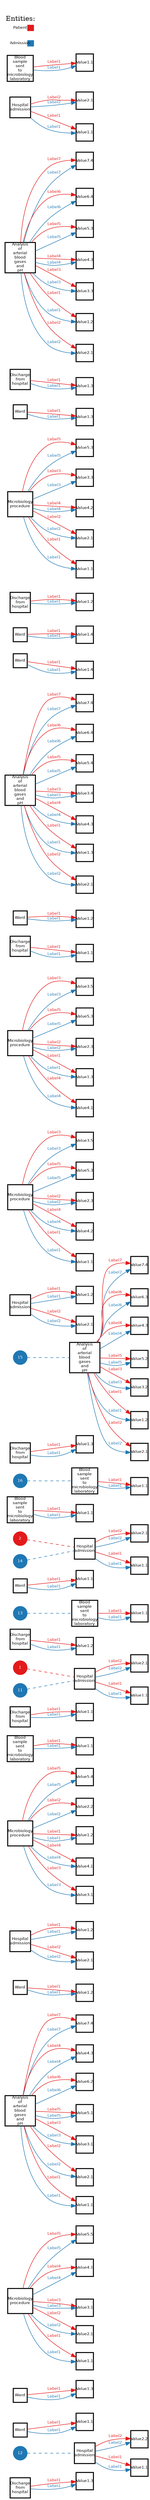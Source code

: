 // Query Result
digraph {
	graph [margin=0 rankdir=LR]
	node [fixedsize=false fontname=Helvetica fontsize=8 height=0.4 margin=0 shape=square width=0.4]
	"Value1.3=Label1_13_e14" [label="Value1.3" color="#000000" fillcolor="#ffffff" penwidth=2 style=filled]
	13 [label="Discharge
from
hospital" color="#000000" fillcolor="#ffffff" penwidth=2 style=filled]
	13 -> "Value1.3=Label1_13_e14" [label=Label1 color="#e31a1c" fontcolor="#e31a1c" fontname=Helvetica fontsize=8 penwidth=1]
	"Value2.2=Label2_5_e5" [label="Value2.2" color="#000000" fillcolor="#ffffff" penwidth=2 style=filled]
	5 [label="Hospital
admission" color="#000000" fillcolor="#ffffff" penwidth=2 style=filled]
	5 -> "Value2.2=Label2_5_e5" [label=Label2 color="#e31a1c" fontcolor="#e31a1c" fontname=Helvetica fontsize=8 penwidth=1]
	"Value1.1=Label1_5_e5" [label="Value1.1" color="#000000" fillcolor="#ffffff" penwidth=2 style=filled]
	5 [label="Hospital
admission" color="#000000" fillcolor="#ffffff" penwidth=2 style=filled]
	5 -> "Value1.1=Label1_5_e5" [label=Label1 color="#e31a1c" fontcolor="#e31a1c" fontname=Helvetica fontsize=8 penwidth=1]
	"Value1.1=Label1_2_e2" [label="Value1.1" color="#000000" fillcolor="#ffffff" penwidth=2 style=filled]
	2 [label=Ward color="#000000" fillcolor="#ffffff" penwidth=2 style=filled]
	2 -> "Value1.1=Label1_2_e2" [label=Label1 color="#e31a1c" fontcolor="#e31a1c" fontname=Helvetica fontsize=8 penwidth=1]
	"Value1.3=Label1_8_e11" [label="Value1.3" color="#000000" fillcolor="#ffffff" penwidth=2 style=filled]
	8 [label=Ward color="#000000" fillcolor="#ffffff" penwidth=2 style=filled]
	8 -> "Value1.3=Label1_8_e11" [label=Label1 color="#e31a1c" fontcolor="#e31a1c" fontname=Helvetica fontsize=8 penwidth=1]
	"Value5.5=Label5_12_e8" [label="Value5.5" color="#000000" fillcolor="#ffffff" penwidth=2 style=filled]
	12 [label="Microbiology
procedure" color="#000000" fillcolor="#ffffff" penwidth=2 style=filled]
	12 -> "Value5.5=Label5_12_e8" [label=Label5 color="#e31a1c" fontcolor="#e31a1c" fontname=Helvetica fontsize=8 penwidth=1]
	"Value4.1=Label4_12_e8" [label="Value4.1" color="#000000" fillcolor="#ffffff" penwidth=2 style=filled]
	12 [label="Microbiology
procedure" color="#000000" fillcolor="#ffffff" penwidth=2 style=filled]
	12 -> "Value4.1=Label4_12_e8" [label=Label4 color="#e31a1c" fontcolor="#e31a1c" fontname=Helvetica fontsize=8 penwidth=1]
	"Value3.1=Label3_12_e8" [label="Value3.1" color="#000000" fillcolor="#ffffff" penwidth=2 style=filled]
	12 [label="Microbiology
procedure" color="#000000" fillcolor="#ffffff" penwidth=2 style=filled]
	12 -> "Value3.1=Label3_12_e8" [label=Label3 color="#e31a1c" fontcolor="#e31a1c" fontname=Helvetica fontsize=8 penwidth=1]
	"Value2.1=Label2_12_e8" [label="Value2.1" color="#000000" fillcolor="#ffffff" penwidth=2 style=filled]
	12 [label="Microbiology
procedure" color="#000000" fillcolor="#ffffff" penwidth=2 style=filled]
	12 -> "Value2.1=Label2_12_e8" [label=Label2 color="#e31a1c" fontcolor="#e31a1c" fontname=Helvetica fontsize=8 penwidth=1]
	"Value1.1=Label1_12_e8" [label="Value1.1" color="#000000" fillcolor="#ffffff" penwidth=2 style=filled]
	12 [label="Microbiology
procedure" color="#000000" fillcolor="#ffffff" penwidth=2 style=filled]
	12 -> "Value1.1=Label1_12_e8" [label=Label1 color="#e31a1c" fontcolor="#e31a1c" fontname=Helvetica fontsize=8 penwidth=1]
	"Value7.4=Label7_4_e3" [label="Value7.4" color="#000000" fillcolor="#ffffff" penwidth=2 style=filled]
	4 [label="Analysis
of
arterial
blood
gases
and
pH" color="#000000" fillcolor="#ffffff" penwidth=2 style=filled]
	4 -> "Value7.4=Label7_4_e3" [label=Label7 color="#e31a1c" fontcolor="#e31a1c" fontname=Helvetica fontsize=8 penwidth=1]
	"Value4.3=Label4_4_e3" [label="Value4.3" color="#000000" fillcolor="#ffffff" penwidth=2 style=filled]
	4 [label="Analysis
of
arterial
blood
gases
and
pH" color="#000000" fillcolor="#ffffff" penwidth=2 style=filled]
	4 -> "Value4.3=Label4_4_e3" [label=Label4 color="#e31a1c" fontcolor="#e31a1c" fontname=Helvetica fontsize=8 penwidth=1]
	"Value6.2=Label6_4_e3" [label="Value6.2" color="#000000" fillcolor="#ffffff" penwidth=2 style=filled]
	4 [label="Analysis
of
arterial
blood
gases
and
pH" color="#000000" fillcolor="#ffffff" penwidth=2 style=filled]
	4 -> "Value6.2=Label6_4_e3" [label=Label6 color="#e31a1c" fontcolor="#e31a1c" fontname=Helvetica fontsize=8 penwidth=1]
	"Value5.1=Label5_4_e3" [label="Value5.1" color="#000000" fillcolor="#ffffff" penwidth=2 style=filled]
	4 [label="Analysis
of
arterial
blood
gases
and
pH" color="#000000" fillcolor="#ffffff" penwidth=2 style=filled]
	4 -> "Value5.1=Label5_4_e3" [label=Label5 color="#e31a1c" fontcolor="#e31a1c" fontname=Helvetica fontsize=8 penwidth=1]
	"Value3.1=Label3_4_e3" [label="Value3.1" color="#000000" fillcolor="#ffffff" penwidth=2 style=filled]
	4 [label="Analysis
of
arterial
blood
gases
and
pH" color="#000000" fillcolor="#ffffff" penwidth=2 style=filled]
	4 -> "Value3.1=Label3_4_e3" [label=Label3 color="#e31a1c" fontcolor="#e31a1c" fontname=Helvetica fontsize=8 penwidth=1]
	"Value2.1=Label2_4_e3" [label="Value2.1" color="#000000" fillcolor="#ffffff" penwidth=2 style=filled]
	4 [label="Analysis
of
arterial
blood
gases
and
pH" color="#000000" fillcolor="#ffffff" penwidth=2 style=filled]
	4 -> "Value2.1=Label2_4_e3" [label=Label2 color="#e31a1c" fontcolor="#e31a1c" fontname=Helvetica fontsize=8 penwidth=1]
	"Value1.1=Label1_4_e3" [label="Value1.1" color="#000000" fillcolor="#ffffff" penwidth=2 style=filled]
	4 [label="Analysis
of
arterial
blood
gases
and
pH" color="#000000" fillcolor="#ffffff" penwidth=2 style=filled]
	4 -> "Value1.1=Label1_4_e3" [label=Label1 color="#e31a1c" fontcolor="#e31a1c" fontname=Helvetica fontsize=8 penwidth=1]
	"Value1.2=Label1_7_e6" [label="Value1.2" color="#000000" fillcolor="#ffffff" penwidth=2 style=filled]
	7 [label=Ward color="#000000" fillcolor="#ffffff" penwidth=2 style=filled]
	7 -> "Value1.2=Label1_7_e6" [label=Label1 color="#e31a1c" fontcolor="#e31a1c" fontname=Helvetica fontsize=8 penwidth=1]
	"Value1.2=Label1_6_e10" [label="Value1.2" color="#000000" fillcolor="#ffffff" penwidth=2 style=filled]
	6 [label="Hospital
admission" color="#000000" fillcolor="#ffffff" penwidth=2 style=filled]
	6 -> "Value1.2=Label1_6_e10" [label=Label1 color="#e31a1c" fontcolor="#e31a1c" fontname=Helvetica fontsize=8 penwidth=1]
	"Value2.1=Label2_6_e10" [label="Value2.1" color="#000000" fillcolor="#ffffff" penwidth=2 style=filled]
	6 [label="Hospital
admission" color="#000000" fillcolor="#ffffff" penwidth=2 style=filled]
	6 -> "Value2.1=Label2_6_e10" [label=Label2 color="#e31a1c" fontcolor="#e31a1c" fontname=Helvetica fontsize=8 penwidth=1]
	"Value5.4=Label5_14_e13" [label="Value5.4" color="#000000" fillcolor="#ffffff" penwidth=2 style=filled]
	14 [label="Microbiology
procedure" color="#000000" fillcolor="#ffffff" penwidth=2 style=filled]
	14 -> "Value5.4=Label5_14_e13" [label=Label5 color="#e31a1c" fontcolor="#e31a1c" fontname=Helvetica fontsize=8 penwidth=1]
	"Value2.2=Label2_14_e13" [label="Value2.2" color="#000000" fillcolor="#ffffff" penwidth=2 style=filled]
	14 [label="Microbiology
procedure" color="#000000" fillcolor="#ffffff" penwidth=2 style=filled]
	14 -> "Value2.2=Label2_14_e13" [label=Label2 color="#e31a1c" fontcolor="#e31a1c" fontname=Helvetica fontsize=8 penwidth=1]
	"Value1.2=Label1_14_e13" [label="Value1.2" color="#000000" fillcolor="#ffffff" penwidth=2 style=filled]
	14 [label="Microbiology
procedure" color="#000000" fillcolor="#ffffff" penwidth=2 style=filled]
	14 -> "Value1.2=Label1_14_e13" [label=Label1 color="#e31a1c" fontcolor="#e31a1c" fontname=Helvetica fontsize=8 penwidth=1]
	"Value4.1=Label4_14_e13" [label="Value4.1" color="#000000" fillcolor="#ffffff" penwidth=2 style=filled]
	14 [label="Microbiology
procedure" color="#000000" fillcolor="#ffffff" penwidth=2 style=filled]
	14 -> "Value4.1=Label4_14_e13" [label=Label4 color="#e31a1c" fontcolor="#e31a1c" fontname=Helvetica fontsize=8 penwidth=1]
	"Value3.1=Label3_14_e13" [label="Value3.1" color="#000000" fillcolor="#ffffff" penwidth=2 style=filled]
	14 [label="Microbiology
procedure" color="#000000" fillcolor="#ffffff" penwidth=2 style=filled]
	14 -> "Value3.1=Label3_14_e13" [label=Label3 color="#e31a1c" fontcolor="#e31a1c" fontname=Helvetica fontsize=8 penwidth=1]
	"Value1.1=Label1_9_e7" [label="Value1.1" color="#000000" fillcolor="#ffffff" penwidth=2 style=filled]
	9 [label="Blood
sample
sent
to
microbiology
laboratory" color="#000000" fillcolor="#ffffff" penwidth=2 style=filled]
	9 -> "Value1.1=Label1_9_e7" [label=Label1 color="#e31a1c" fontcolor="#e31a1c" fontname=Helvetica fontsize=8 penwidth=1]
	"Value1.1=Label1_3_e4" [label="Value1.1" color="#000000" fillcolor="#ffffff" penwidth=2 style=filled]
	3 [label="Discharge
from
hospital" color="#000000" fillcolor="#ffffff" penwidth=2 style=filled]
	3 -> "Value1.1=Label1_3_e4" [label=Label1 color="#e31a1c" fontcolor="#e31a1c" fontname=Helvetica fontsize=8 penwidth=1]
	"Value2.1=Label2_1_e1" [label="Value2.1" color="#000000" fillcolor="#ffffff" penwidth=2 style=filled]
	1 [label="Hospital
admission" color="#000000" fillcolor="#ffffff" penwidth=2 style=filled]
	1 -> "Value2.1=Label2_1_e1" [label=Label2 color="#e31a1c" fontcolor="#e31a1c" fontname=Helvetica fontsize=8 penwidth=1]
	"Value1.1=Label1_1_e1" [label="Value1.1" color="#000000" fillcolor="#ffffff" penwidth=2 style=filled]
	1 [label="Hospital
admission" color="#000000" fillcolor="#ffffff" penwidth=2 style=filled]
	1 -> "Value1.1=Label1_1_e1" [label=Label1 color="#e31a1c" fontcolor="#e31a1c" fontname=Helvetica fontsize=8 penwidth=1]
	"Value1.2=Label1_11_e9" [label="Value1.2" color="#000000" fillcolor="#ffffff" penwidth=2 style=filled]
	11 [label="Discharge
from
hospital" color="#000000" fillcolor="#ffffff" penwidth=2 style=filled]
	11 -> "Value1.2=Label1_11_e9" [label=Label1 color="#e31a1c" fontcolor="#e31a1c" fontname=Helvetica fontsize=8 penwidth=1]
	"Value1.1=Label1_10_e12" [label="Value1.1" color="#000000" fillcolor="#ffffff" penwidth=2 style=filled]
	10 [label="Blood
sample
sent
to
microbiology
laboratory" color="#000000" fillcolor="#ffffff" penwidth=2 style=filled]
	10 -> "Value1.1=Label1_10_e12" [label=Label1 color="#e31a1c" fontcolor="#e31a1c" fontname=Helvetica fontsize=8 penwidth=1]
	node [fixedsize=false fontname=Helvetica fontsize=8 height=0.4 margin=0 shape=square width=0.4]
	"Value1.1=Label1_25_e20" [label="Value1.1" color="#000000" fillcolor="#ffffff" penwidth=2 style=filled]
	25 [label=Ward color="#000000" fillcolor="#ffffff" penwidth=2 style=filled]
	25 -> "Value1.1=Label1_25_e20" [label=Label1 color="#e31a1c" fontcolor="#e31a1c" fontname=Helvetica fontsize=8 penwidth=1]
	"Value2.1=Label2_15_e15" [label="Value2.1" color="#000000" fillcolor="#ffffff" penwidth=2 style=filled]
	15 [label="Hospital
admission" color="#000000" fillcolor="#ffffff" penwidth=2 style=filled]
	15 -> "Value2.1=Label2_15_e15" [label=Label2 color="#e31a1c" fontcolor="#e31a1c" fontname=Helvetica fontsize=8 penwidth=1]
	"Value1.1=Label1_15_e15" [label="Value1.1" color="#000000" fillcolor="#ffffff" penwidth=2 style=filled]
	15 [label="Hospital
admission" color="#000000" fillcolor="#ffffff" penwidth=2 style=filled]
	15 -> "Value1.1=Label1_15_e15" [label=Label1 color="#e31a1c" fontcolor="#e31a1c" fontname=Helvetica fontsize=8 penwidth=1]
	"Value1.1=Label1_29_e24" [label="Value1.1" color="#000000" fillcolor="#ffffff" penwidth=2 style=filled]
	29 [label="Blood
sample
sent
to
microbiology
laboratory" color="#000000" fillcolor="#ffffff" penwidth=2 style=filled]
	29 -> "Value1.1=Label1_29_e24" [label=Label1 color="#e31a1c" fontcolor="#e31a1c" fontname=Helvetica fontsize=8 penwidth=1]
	"Value1.1=Label1_28_e21" [label="Value1.1" color="#000000" fillcolor="#ffffff" penwidth=2 style=filled]
	28 [label="Blood
sample
sent
to
microbiology
laboratory" color="#000000" fillcolor="#ffffff" penwidth=2 style=filled]
	28 -> "Value1.1=Label1_28_e21" [label=Label1 color="#e31a1c" fontcolor="#e31a1c" fontname=Helvetica fontsize=8 penwidth=1]
	"Value1.3=Label1_21_e31" [label="Value1.3" color="#000000" fillcolor="#ffffff" penwidth=2 style=filled]
	21 [label="Discharge
from
hospital" color="#000000" fillcolor="#ffffff" penwidth=2 style=filled]
	21 -> "Value1.3=Label1_21_e31" [label=Label1 color="#e31a1c" fontcolor="#e31a1c" fontname=Helvetica fontsize=8 penwidth=1]
	"Value7.4=Label7_20_e17" [label="Value7.4" color="#000000" fillcolor="#ffffff" penwidth=2 style=filled]
	20 [label="Analysis
of
arterial
blood
gases
and
pH" color="#000000" fillcolor="#ffffff" penwidth=2 style=filled]
	20 -> "Value7.4=Label7_20_e17" [label=Label7 color="#e31a1c" fontcolor="#e31a1c" fontname=Helvetica fontsize=8 penwidth=1]
	"Value6.3=Label6_20_e17" [label="Value6.3" color="#000000" fillcolor="#ffffff" penwidth=2 style=filled]
	20 [label="Analysis
of
arterial
blood
gases
and
pH" color="#000000" fillcolor="#ffffff" penwidth=2 style=filled]
	20 -> "Value6.3=Label6_20_e17" [label=Label6 color="#e31a1c" fontcolor="#e31a1c" fontname=Helvetica fontsize=8 penwidth=1]
	"Value4.3=Label4_20_e17" [label="Value4.3" color="#000000" fillcolor="#ffffff" penwidth=2 style=filled]
	20 [label="Analysis
of
arterial
blood
gases
and
pH" color="#000000" fillcolor="#ffffff" penwidth=2 style=filled]
	20 -> "Value4.3=Label4_20_e17" [label=Label4 color="#e31a1c" fontcolor="#e31a1c" fontname=Helvetica fontsize=8 penwidth=1]
	"Value5.2=Label5_20_e17" [label="Value5.2" color="#000000" fillcolor="#ffffff" penwidth=2 style=filled]
	20 [label="Analysis
of
arterial
blood
gases
and
pH" color="#000000" fillcolor="#ffffff" penwidth=2 style=filled]
	20 -> "Value5.2=Label5_20_e17" [label=Label5 color="#e31a1c" fontcolor="#e31a1c" fontname=Helvetica fontsize=8 penwidth=1]
	"Value3.2=Label3_20_e17" [label="Value3.2" color="#000000" fillcolor="#ffffff" penwidth=2 style=filled]
	20 [label="Analysis
of
arterial
blood
gases
and
pH" color="#000000" fillcolor="#ffffff" penwidth=2 style=filled]
	20 -> "Value3.2=Label3_20_e17" [label=Label3 color="#e31a1c" fontcolor="#e31a1c" fontname=Helvetica fontsize=8 penwidth=1]
	"Value1.2=Label1_20_e17" [label="Value1.2" color="#000000" fillcolor="#ffffff" penwidth=2 style=filled]
	20 [label="Analysis
of
arterial
blood
gases
and
pH" color="#000000" fillcolor="#ffffff" penwidth=2 style=filled]
	20 -> "Value1.2=Label1_20_e17" [label=Label1 color="#e31a1c" fontcolor="#e31a1c" fontname=Helvetica fontsize=8 penwidth=1]
	"Value2.1=Label2_20_e17" [label="Value2.1" color="#000000" fillcolor="#ffffff" penwidth=2 style=filled]
	20 [label="Analysis
of
arterial
blood
gases
and
pH" color="#000000" fillcolor="#ffffff" penwidth=2 style=filled]
	20 -> "Value2.1=Label2_20_e17" [label=Label2 color="#e31a1c" fontcolor="#e31a1c" fontname=Helvetica fontsize=8 penwidth=1]
	"Value1.2=Label1_16_e27" [label="Value1.2" color="#000000" fillcolor="#ffffff" penwidth=2 style=filled]
	16 [label="Hospital
admission" color="#000000" fillcolor="#ffffff" penwidth=2 style=filled]
	16 -> "Value1.2=Label1_16_e27" [label=Label1 color="#e31a1c" fontcolor="#e31a1c" fontname=Helvetica fontsize=8 penwidth=1]
	"Value2.1=Label2_16_e27" [label="Value2.1" color="#000000" fillcolor="#ffffff" penwidth=2 style=filled]
	16 [label="Hospital
admission" color="#000000" fillcolor="#ffffff" penwidth=2 style=filled]
	16 -> "Value2.1=Label2_16_e27" [label=Label2 color="#e31a1c" fontcolor="#e31a1c" fontname=Helvetica fontsize=8 penwidth=1]
	"Value3.5=Label3_35_e34" [label="Value3.5" color="#000000" fillcolor="#ffffff" penwidth=2 style=filled]
	35 [label="Microbiology
procedure" color="#000000" fillcolor="#ffffff" penwidth=2 style=filled]
	35 -> "Value3.5=Label3_35_e34" [label=Label3 color="#e31a1c" fontcolor="#e31a1c" fontname=Helvetica fontsize=8 penwidth=1]
	"Value5.3=Label5_35_e34" [label="Value5.3" color="#000000" fillcolor="#ffffff" penwidth=2 style=filled]
	35 [label="Microbiology
procedure" color="#000000" fillcolor="#ffffff" penwidth=2 style=filled]
	35 -> "Value5.3=Label5_35_e34" [label=Label5 color="#e31a1c" fontcolor="#e31a1c" fontname=Helvetica fontsize=8 penwidth=1]
	"Value2.3=Label2_35_e34" [label="Value2.3" color="#000000" fillcolor="#ffffff" penwidth=2 style=filled]
	35 [label="Microbiology
procedure" color="#000000" fillcolor="#ffffff" penwidth=2 style=filled]
	35 -> "Value2.3=Label2_35_e34" [label=Label2 color="#e31a1c" fontcolor="#e31a1c" fontname=Helvetica fontsize=8 penwidth=1]
	"Value4.2=Label4_35_e34" [label="Value4.2" color="#000000" fillcolor="#ffffff" penwidth=2 style=filled]
	35 [label="Microbiology
procedure" color="#000000" fillcolor="#ffffff" penwidth=2 style=filled]
	35 -> "Value4.2=Label4_35_e34" [label=Label4 color="#e31a1c" fontcolor="#e31a1c" fontname=Helvetica fontsize=8 penwidth=1]
	"Value1.1=Label1_35_e34" [label="Value1.1" color="#000000" fillcolor="#ffffff" penwidth=2 style=filled]
	35 [label="Microbiology
procedure" color="#000000" fillcolor="#ffffff" penwidth=2 style=filled]
	35 -> "Value1.1=Label1_35_e34" [label=Label1 color="#e31a1c" fontcolor="#e31a1c" fontname=Helvetica fontsize=8 penwidth=1]
	"Value3.5=Label3_33_e25" [label="Value3.5" color="#000000" fillcolor="#ffffff" penwidth=2 style=filled]
	33 [label="Microbiology
procedure" color="#000000" fillcolor="#ffffff" penwidth=2 style=filled]
	33 -> "Value3.5=Label3_33_e25" [label=Label3 color="#e31a1c" fontcolor="#e31a1c" fontname=Helvetica fontsize=8 penwidth=1]
	"Value5.3=Label5_33_e25" [label="Value5.3" color="#000000" fillcolor="#ffffff" penwidth=2 style=filled]
	33 [label="Microbiology
procedure" color="#000000" fillcolor="#ffffff" penwidth=2 style=filled]
	33 -> "Value5.3=Label5_33_e25" [label=Label5 color="#e31a1c" fontcolor="#e31a1c" fontname=Helvetica fontsize=8 penwidth=1]
	"Value2.3=Label2_33_e25" [label="Value2.3" color="#000000" fillcolor="#ffffff" penwidth=2 style=filled]
	33 [label="Microbiology
procedure" color="#000000" fillcolor="#ffffff" penwidth=2 style=filled]
	33 -> "Value2.3=Label2_33_e25" [label=Label2 color="#e31a1c" fontcolor="#e31a1c" fontname=Helvetica fontsize=8 penwidth=1]
	"Value1.3=Label1_33_e25" [label="Value1.3" color="#000000" fillcolor="#ffffff" penwidth=2 style=filled]
	33 [label="Microbiology
procedure" color="#000000" fillcolor="#ffffff" penwidth=2 style=filled]
	33 -> "Value1.3=Label1_33_e25" [label=Label1 color="#e31a1c" fontcolor="#e31a1c" fontname=Helvetica fontsize=8 penwidth=1]
	"Value4.1=Label4_33_e25" [label="Value4.1" color="#000000" fillcolor="#ffffff" penwidth=2 style=filled]
	33 [label="Microbiology
procedure" color="#000000" fillcolor="#ffffff" penwidth=2 style=filled]
	33 -> "Value4.1=Label4_33_e25" [label=Label4 color="#e31a1c" fontcolor="#e31a1c" fontname=Helvetica fontsize=8 penwidth=1]
	"Value1.1=Label1_19_e18" [label="Value1.1" color="#000000" fillcolor="#ffffff" penwidth=2 style=filled]
	19 [label="Discharge
from
hospital" color="#000000" fillcolor="#ffffff" penwidth=2 style=filled]
	19 -> "Value1.1=Label1_19_e18" [label=Label1 color="#e31a1c" fontcolor="#e31a1c" fontname=Helvetica fontsize=8 penwidth=1]
	"Value1.2=Label1_26_e23" [label="Value1.2" color="#000000" fillcolor="#ffffff" penwidth=2 style=filled]
	26 [label=Ward color="#000000" fillcolor="#ffffff" penwidth=2 style=filled]
	26 -> "Value1.2=Label1_26_e23" [label=Label1 color="#e31a1c" fontcolor="#e31a1c" fontname=Helvetica fontsize=8 penwidth=1]
	"Value7.4=Label7_23_e30" [label="Value7.4" color="#000000" fillcolor="#ffffff" penwidth=2 style=filled]
	23 [label="Analysis
of
arterial
blood
gases
and
pH" color="#000000" fillcolor="#ffffff" penwidth=2 style=filled]
	23 -> "Value7.4=Label7_23_e30" [label=Label7 color="#e31a1c" fontcolor="#e31a1c" fontname=Helvetica fontsize=8 penwidth=1]
	"Value6.4=Label6_23_e30" [label="Value6.4" color="#000000" fillcolor="#ffffff" penwidth=2 style=filled]
	23 [label="Analysis
of
arterial
blood
gases
and
pH" color="#000000" fillcolor="#ffffff" penwidth=2 style=filled]
	23 -> "Value6.4=Label6_23_e30" [label=Label6 color="#e31a1c" fontcolor="#e31a1c" fontname=Helvetica fontsize=8 penwidth=1]
	"Value5.4=Label5_23_e30" [label="Value5.4" color="#000000" fillcolor="#ffffff" penwidth=2 style=filled]
	23 [label="Analysis
of
arterial
blood
gases
and
pH" color="#000000" fillcolor="#ffffff" penwidth=2 style=filled]
	23 -> "Value5.4=Label5_23_e30" [label=Label5 color="#e31a1c" fontcolor="#e31a1c" fontname=Helvetica fontsize=8 penwidth=1]
	"Value3.4=Label3_23_e30" [label="Value3.4" color="#000000" fillcolor="#ffffff" penwidth=2 style=filled]
	23 [label="Analysis
of
arterial
blood
gases
and
pH" color="#000000" fillcolor="#ffffff" penwidth=2 style=filled]
	23 -> "Value3.4=Label3_23_e30" [label=Label3 color="#e31a1c" fontcolor="#e31a1c" fontname=Helvetica fontsize=8 penwidth=1]
	"Value4.3=Label4_23_e30" [label="Value4.3" color="#000000" fillcolor="#ffffff" penwidth=2 style=filled]
	23 [label="Analysis
of
arterial
blood
gases
and
pH" color="#000000" fillcolor="#ffffff" penwidth=2 style=filled]
	23 -> "Value4.3=Label4_23_e30" [label=Label4 color="#e31a1c" fontcolor="#e31a1c" fontname=Helvetica fontsize=8 penwidth=1]
	"Value1.3=Label1_23_e30" [label="Value1.3" color="#000000" fillcolor="#ffffff" penwidth=2 style=filled]
	23 [label="Analysis
of
arterial
blood
gases
and
pH" color="#000000" fillcolor="#ffffff" penwidth=2 style=filled]
	23 -> "Value1.3=Label1_23_e30" [label=Label1 color="#e31a1c" fontcolor="#e31a1c" fontname=Helvetica fontsize=8 penwidth=1]
	"Value2.1=Label2_23_e30" [label="Value2.1" color="#000000" fillcolor="#ffffff" penwidth=2 style=filled]
	23 [label="Analysis
of
arterial
blood
gases
and
pH" color="#000000" fillcolor="#ffffff" penwidth=2 style=filled]
	23 -> "Value2.1=Label2_23_e30" [label=Label2 color="#e31a1c" fontcolor="#e31a1c" fontname=Helvetica fontsize=8 penwidth=1]
	"Value1.4=Label1_17_e16" [label="Value1.4" color="#000000" fillcolor="#ffffff" penwidth=2 style=filled]
	17 [label=Ward color="#000000" fillcolor="#ffffff" penwidth=2 style=filled]
	17 -> "Value1.4=Label1_17_e16" [label=Label1 color="#e31a1c" fontcolor="#e31a1c" fontname=Helvetica fontsize=8 penwidth=1]
	"Value1.4=Label1_27_e32" [label="Value1.4" color="#000000" fillcolor="#ffffff" penwidth=2 style=filled]
	27 [label=Ward color="#000000" fillcolor="#ffffff" penwidth=2 style=filled]
	27 -> "Value1.4=Label1_27_e32" [label=Label1 color="#e31a1c" fontcolor="#e31a1c" fontname=Helvetica fontsize=8 penwidth=1]
	"Value1.2=Label1_31_e26" [label="Value1.2" color="#000000" fillcolor="#ffffff" penwidth=2 style=filled]
	31 [label="Discharge
from
hospital" color="#000000" fillcolor="#ffffff" penwidth=2 style=filled]
	31 -> "Value1.2=Label1_31_e26" [label=Label1 color="#e31a1c" fontcolor="#e31a1c" fontname=Helvetica fontsize=8 penwidth=1]
	"Value5.3=Label5_32_e22" [label="Value5.3" color="#000000" fillcolor="#ffffff" penwidth=2 style=filled]
	32 [label="Microbiology
procedure" color="#000000" fillcolor="#ffffff" penwidth=2 style=filled]
	32 -> "Value5.3=Label5_32_e22" [label=Label5 color="#e31a1c" fontcolor="#e31a1c" fontname=Helvetica fontsize=8 penwidth=1]
	"Value3.3=Label3_32_e22" [label="Value3.3" color="#000000" fillcolor="#ffffff" penwidth=2 style=filled]
	32 [label="Microbiology
procedure" color="#000000" fillcolor="#ffffff" penwidth=2 style=filled]
	32 -> "Value3.3=Label3_32_e22" [label=Label3 color="#e31a1c" fontcolor="#e31a1c" fontname=Helvetica fontsize=8 penwidth=1]
	"Value4.2=Label4_32_e22" [label="Value4.2" color="#000000" fillcolor="#ffffff" penwidth=2 style=filled]
	32 [label="Microbiology
procedure" color="#000000" fillcolor="#ffffff" penwidth=2 style=filled]
	32 -> "Value4.2=Label4_32_e22" [label=Label4 color="#e31a1c" fontcolor="#e31a1c" fontname=Helvetica fontsize=8 penwidth=1]
	"Value2.1=Label2_32_e22" [label="Value2.1" color="#000000" fillcolor="#ffffff" penwidth=2 style=filled]
	32 [label="Microbiology
procedure" color="#000000" fillcolor="#ffffff" penwidth=2 style=filled]
	32 -> "Value2.1=Label2_32_e22" [label=Label2 color="#e31a1c" fontcolor="#e31a1c" fontname=Helvetica fontsize=8 penwidth=1]
	"Value1.1=Label1_32_e22" [label="Value1.1" color="#000000" fillcolor="#ffffff" penwidth=2 style=filled]
	32 [label="Microbiology
procedure" color="#000000" fillcolor="#ffffff" penwidth=2 style=filled]
	32 -> "Value1.1=Label1_32_e22" [label=Label1 color="#e31a1c" fontcolor="#e31a1c" fontname=Helvetica fontsize=8 penwidth=1]
	"Value1.3=Label1_18_e28" [label="Value1.3" color="#000000" fillcolor="#ffffff" penwidth=2 style=filled]
	18 [label=Ward color="#000000" fillcolor="#ffffff" penwidth=2 style=filled]
	18 -> "Value1.3=Label1_18_e28" [label=Label1 color="#e31a1c" fontcolor="#e31a1c" fontname=Helvetica fontsize=8 penwidth=1]
	"Value1.3=Label1_34_e35" [label="Value1.3" color="#000000" fillcolor="#ffffff" penwidth=2 style=filled]
	34 [label="Discharge
from
hospital" color="#000000" fillcolor="#ffffff" penwidth=2 style=filled]
	34 -> "Value1.3=Label1_34_e35" [label=Label1 color="#e31a1c" fontcolor="#e31a1c" fontname=Helvetica fontsize=8 penwidth=1]
	"Value7.4=Label7_22_e29" [label="Value7.4" color="#000000" fillcolor="#ffffff" penwidth=2 style=filled]
	22 [label="Analysis
of
arterial
blood
gases
and
pH" color="#000000" fillcolor="#ffffff" penwidth=2 style=filled]
	22 -> "Value7.4=Label7_22_e29" [label=Label7 color="#e31a1c" fontcolor="#e31a1c" fontname=Helvetica fontsize=8 penwidth=1]
	"Value6.4=Label6_22_e29" [label="Value6.4" color="#000000" fillcolor="#ffffff" penwidth=2 style=filled]
	22 [label="Analysis
of
arterial
blood
gases
and
pH" color="#000000" fillcolor="#ffffff" penwidth=2 style=filled]
	22 -> "Value6.4=Label6_22_e29" [label=Label6 color="#e31a1c" fontcolor="#e31a1c" fontname=Helvetica fontsize=8 penwidth=1]
	"Value5.3=Label5_22_e29" [label="Value5.3" color="#000000" fillcolor="#ffffff" penwidth=2 style=filled]
	22 [label="Analysis
of
arterial
blood
gases
and
pH" color="#000000" fillcolor="#ffffff" penwidth=2 style=filled]
	22 -> "Value5.3=Label5_22_e29" [label=Label5 color="#e31a1c" fontcolor="#e31a1c" fontname=Helvetica fontsize=8 penwidth=1]
	"Value4.3=Label4_22_e29" [label="Value4.3" color="#000000" fillcolor="#ffffff" penwidth=2 style=filled]
	22 [label="Analysis
of
arterial
blood
gases
and
pH" color="#000000" fillcolor="#ffffff" penwidth=2 style=filled]
	22 -> "Value4.3=Label4_22_e29" [label=Label4 color="#e31a1c" fontcolor="#e31a1c" fontname=Helvetica fontsize=8 penwidth=1]
	"Value3.3=Label3_22_e29" [label="Value3.3" color="#000000" fillcolor="#ffffff" penwidth=2 style=filled]
	22 [label="Analysis
of
arterial
blood
gases
and
pH" color="#000000" fillcolor="#ffffff" penwidth=2 style=filled]
	22 -> "Value3.3=Label3_22_e29" [label=Label3 color="#e31a1c" fontcolor="#e31a1c" fontname=Helvetica fontsize=8 penwidth=1]
	"Value1.2=Label1_22_e29" [label="Value1.2" color="#000000" fillcolor="#ffffff" penwidth=2 style=filled]
	22 [label="Analysis
of
arterial
blood
gases
and
pH" color="#000000" fillcolor="#ffffff" penwidth=2 style=filled]
	22 -> "Value1.2=Label1_22_e29" [label=Label1 color="#e31a1c" fontcolor="#e31a1c" fontname=Helvetica fontsize=8 penwidth=1]
	"Value2.1=Label2_22_e29" [label="Value2.1" color="#000000" fillcolor="#ffffff" penwidth=2 style=filled]
	22 [label="Analysis
of
arterial
blood
gases
and
pH" color="#000000" fillcolor="#ffffff" penwidth=2 style=filled]
	22 -> "Value2.1=Label2_22_e29" [label=Label2 color="#e31a1c" fontcolor="#e31a1c" fontname=Helvetica fontsize=8 penwidth=1]
	"Value2.1=Label2_24_e19" [label="Value2.1" color="#000000" fillcolor="#ffffff" penwidth=2 style=filled]
	24 [label="Hospital
admission" color="#000000" fillcolor="#ffffff" penwidth=2 style=filled]
	24 -> "Value2.1=Label2_24_e19" [label=Label2 color="#e31a1c" fontcolor="#e31a1c" fontname=Helvetica fontsize=8 penwidth=1]
	"Value1.1=Label1_24_e19" [label="Value1.1" color="#000000" fillcolor="#ffffff" penwidth=2 style=filled]
	24 [label="Hospital
admission" color="#000000" fillcolor="#ffffff" penwidth=2 style=filled]
	24 -> "Value1.1=Label1_24_e19" [label=Label1 color="#e31a1c" fontcolor="#e31a1c" fontname=Helvetica fontsize=8 penwidth=1]
	"Value1.1=Label1_30_e33" [label="Value1.1" color="#000000" fillcolor="#ffffff" penwidth=2 style=filled]
	30 [label="Blood
sample
sent
to
microbiology
laboratory" color="#000000" fillcolor="#ffffff" penwidth=2 style=filled]
	30 -> "Value1.1=Label1_30_e33" [label=Label1 color="#e31a1c" fontcolor="#e31a1c" fontname=Helvetica fontsize=8 penwidth=1]
	node [fixedsize=false fontname=Helvetica fontsize=8 height=0.4 margin=0 shape=square width=0.4]
	"Value7.4=Label7_4_e3" [label="Value7.4" color="#000000" fillcolor="#ffffff" penwidth=2 style=filled]
	4 [label="Analysis
of
arterial
blood
gases
and
pH" color="#000000" fillcolor="#ffffff" penwidth=2 style=filled]
	4 -> "Value7.4=Label7_4_e3" [label=Label7 color="#1f78b4" fontcolor="#1f78b4" fontname=Helvetica fontsize=8 penwidth=1]
	"Value4.3=Label4_4_e3" [label="Value4.3" color="#000000" fillcolor="#ffffff" penwidth=2 style=filled]
	4 [label="Analysis
of
arterial
blood
gases
and
pH" color="#000000" fillcolor="#ffffff" penwidth=2 style=filled]
	4 -> "Value4.3=Label4_4_e3" [label=Label4 color="#1f78b4" fontcolor="#1f78b4" fontname=Helvetica fontsize=8 penwidth=1]
	"Value6.2=Label6_4_e3" [label="Value6.2" color="#000000" fillcolor="#ffffff" penwidth=2 style=filled]
	4 [label="Analysis
of
arterial
blood
gases
and
pH" color="#000000" fillcolor="#ffffff" penwidth=2 style=filled]
	4 -> "Value6.2=Label6_4_e3" [label=Label6 color="#1f78b4" fontcolor="#1f78b4" fontname=Helvetica fontsize=8 penwidth=1]
	"Value5.1=Label5_4_e3" [label="Value5.1" color="#000000" fillcolor="#ffffff" penwidth=2 style=filled]
	4 [label="Analysis
of
arterial
blood
gases
and
pH" color="#000000" fillcolor="#ffffff" penwidth=2 style=filled]
	4 -> "Value5.1=Label5_4_e3" [label=Label5 color="#1f78b4" fontcolor="#1f78b4" fontname=Helvetica fontsize=8 penwidth=1]
	"Value3.1=Label3_4_e3" [label="Value3.1" color="#000000" fillcolor="#ffffff" penwidth=2 style=filled]
	4 [label="Analysis
of
arterial
blood
gases
and
pH" color="#000000" fillcolor="#ffffff" penwidth=2 style=filled]
	4 -> "Value3.1=Label3_4_e3" [label=Label3 color="#1f78b4" fontcolor="#1f78b4" fontname=Helvetica fontsize=8 penwidth=1]
	"Value2.1=Label2_4_e3" [label="Value2.1" color="#000000" fillcolor="#ffffff" penwidth=2 style=filled]
	4 [label="Analysis
of
arterial
blood
gases
and
pH" color="#000000" fillcolor="#ffffff" penwidth=2 style=filled]
	4 -> "Value2.1=Label2_4_e3" [label=Label2 color="#1f78b4" fontcolor="#1f78b4" fontname=Helvetica fontsize=8 penwidth=1]
	"Value1.1=Label1_4_e3" [label="Value1.1" color="#000000" fillcolor="#ffffff" penwidth=2 style=filled]
	4 [label="Analysis
of
arterial
blood
gases
and
pH" color="#000000" fillcolor="#ffffff" penwidth=2 style=filled]
	4 -> "Value1.1=Label1_4_e3" [label=Label1 color="#1f78b4" fontcolor="#1f78b4" fontname=Helvetica fontsize=8 penwidth=1]
	"Value2.1=Label2_1_e1" [label="Value2.1" color="#000000" fillcolor="#ffffff" penwidth=2 style=filled]
	1 [label="Hospital
admission" color="#000000" fillcolor="#ffffff" penwidth=2 style=filled]
	1 -> "Value2.1=Label2_1_e1" [label=Label2 color="#1f78b4" fontcolor="#1f78b4" fontname=Helvetica fontsize=8 penwidth=1]
	"Value1.1=Label1_1_e1" [label="Value1.1" color="#000000" fillcolor="#ffffff" penwidth=2 style=filled]
	1 [label="Hospital
admission" color="#000000" fillcolor="#ffffff" penwidth=2 style=filled]
	1 -> "Value1.1=Label1_1_e1" [label=Label1 color="#1f78b4" fontcolor="#1f78b4" fontname=Helvetica fontsize=8 penwidth=1]
	"Value1.1=Label1_2_e2" [label="Value1.1" color="#000000" fillcolor="#ffffff" penwidth=2 style=filled]
	2 [label=Ward color="#000000" fillcolor="#ffffff" penwidth=2 style=filled]
	2 -> "Value1.1=Label1_2_e2" [label=Label1 color="#1f78b4" fontcolor="#1f78b4" fontname=Helvetica fontsize=8 penwidth=1]
	"Value1.1=Label1_3_e4" [label="Value1.1" color="#000000" fillcolor="#ffffff" penwidth=2 style=filled]
	3 [label="Discharge
from
hospital" color="#000000" fillcolor="#ffffff" penwidth=2 style=filled]
	3 -> "Value1.1=Label1_3_e4" [label=Label1 color="#1f78b4" fontcolor="#1f78b4" fontname=Helvetica fontsize=8 penwidth=1]
	node [fixedsize=false fontname=Helvetica fontsize=8 height=0.4 margin=0 shape=square width=0.4]
	"Value1.2=Label1_6_e10" [label="Value1.2" color="#000000" fillcolor="#ffffff" penwidth=2 style=filled]
	6 [label="Hospital
admission" color="#000000" fillcolor="#ffffff" penwidth=2 style=filled]
	6 -> "Value1.2=Label1_6_e10" [label=Label1 color="#1f78b4" fontcolor="#1f78b4" fontname=Helvetica fontsize=8 penwidth=1]
	"Value2.1=Label2_6_e10" [label="Value2.1" color="#000000" fillcolor="#ffffff" penwidth=2 style=filled]
	6 [label="Hospital
admission" color="#000000" fillcolor="#ffffff" penwidth=2 style=filled]
	6 -> "Value2.1=Label2_6_e10" [label=Label2 color="#1f78b4" fontcolor="#1f78b4" fontname=Helvetica fontsize=8 penwidth=1]
	"Value1.2=Label1_7_e6" [label="Value1.2" color="#000000" fillcolor="#ffffff" penwidth=2 style=filled]
	7 [label=Ward color="#000000" fillcolor="#ffffff" penwidth=2 style=filled]
	7 -> "Value1.2=Label1_7_e6" [label=Label1 color="#1f78b4" fontcolor="#1f78b4" fontname=Helvetica fontsize=8 penwidth=1]
	"Value2.2=Label2_5_e5" [label="Value2.2" color="#000000" fillcolor="#ffffff" penwidth=2 style=filled]
	5 [label="Hospital
admission" color="#000000" fillcolor="#ffffff" penwidth=2 style=filled]
	5 -> "Value2.2=Label2_5_e5" [label=Label2 color="#1f78b4" fontcolor="#1f78b4" fontname=Helvetica fontsize=8 penwidth=1]
	"Value1.1=Label1_5_e5" [label="Value1.1" color="#000000" fillcolor="#ffffff" penwidth=2 style=filled]
	5 [label="Hospital
admission" color="#000000" fillcolor="#ffffff" penwidth=2 style=filled]
	5 -> "Value1.1=Label1_5_e5" [label=Label1 color="#1f78b4" fontcolor="#1f78b4" fontname=Helvetica fontsize=8 penwidth=1]
	"Value1.1=Label1_9_e7" [label="Value1.1" color="#000000" fillcolor="#ffffff" penwidth=2 style=filled]
	9 [label="Blood
sample
sent
to
microbiology
laboratory" color="#000000" fillcolor="#ffffff" penwidth=2 style=filled]
	9 -> "Value1.1=Label1_9_e7" [label=Label1 color="#1f78b4" fontcolor="#1f78b4" fontname=Helvetica fontsize=8 penwidth=1]
	"Value1.3=Label1_8_e11" [label="Value1.3" color="#000000" fillcolor="#ffffff" penwidth=2 style=filled]
	8 [label=Ward color="#000000" fillcolor="#ffffff" penwidth=2 style=filled]
	8 -> "Value1.3=Label1_8_e11" [label=Label1 color="#1f78b4" fontcolor="#1f78b4" fontname=Helvetica fontsize=8 penwidth=1]
	node [fixedsize=false fontname=Helvetica fontsize=8 height=0.4 margin=0 shape=square width=0.4]
	"Value5.5=Label5_12_e8" [label="Value5.5" color="#000000" fillcolor="#ffffff" penwidth=2 style=filled]
	12 [label="Microbiology
procedure" color="#000000" fillcolor="#ffffff" penwidth=2 style=filled]
	12 -> "Value5.5=Label5_12_e8" [label=Label5 color="#1f78b4" fontcolor="#1f78b4" fontname=Helvetica fontsize=8 penwidth=1]
	"Value4.1=Label4_12_e8" [label="Value4.1" color="#000000" fillcolor="#ffffff" penwidth=2 style=filled]
	12 [label="Microbiology
procedure" color="#000000" fillcolor="#ffffff" penwidth=2 style=filled]
	12 -> "Value4.1=Label4_12_e8" [label=Label4 color="#1f78b4" fontcolor="#1f78b4" fontname=Helvetica fontsize=8 penwidth=1]
	"Value3.1=Label3_12_e8" [label="Value3.1" color="#000000" fillcolor="#ffffff" penwidth=2 style=filled]
	12 [label="Microbiology
procedure" color="#000000" fillcolor="#ffffff" penwidth=2 style=filled]
	12 -> "Value3.1=Label3_12_e8" [label=Label3 color="#1f78b4" fontcolor="#1f78b4" fontname=Helvetica fontsize=8 penwidth=1]
	"Value2.1=Label2_12_e8" [label="Value2.1" color="#000000" fillcolor="#ffffff" penwidth=2 style=filled]
	12 [label="Microbiology
procedure" color="#000000" fillcolor="#ffffff" penwidth=2 style=filled]
	12 -> "Value2.1=Label2_12_e8" [label=Label2 color="#1f78b4" fontcolor="#1f78b4" fontname=Helvetica fontsize=8 penwidth=1]
	"Value1.1=Label1_12_e8" [label="Value1.1" color="#000000" fillcolor="#ffffff" penwidth=2 style=filled]
	12 [label="Microbiology
procedure" color="#000000" fillcolor="#ffffff" penwidth=2 style=filled]
	12 -> "Value1.1=Label1_12_e8" [label=Label1 color="#1f78b4" fontcolor="#1f78b4" fontname=Helvetica fontsize=8 penwidth=1]
	"Value5.4=Label5_14_e13" [label="Value5.4" color="#000000" fillcolor="#ffffff" penwidth=2 style=filled]
	14 [label="Microbiology
procedure" color="#000000" fillcolor="#ffffff" penwidth=2 style=filled]
	14 -> "Value5.4=Label5_14_e13" [label=Label5 color="#1f78b4" fontcolor="#1f78b4" fontname=Helvetica fontsize=8 penwidth=1]
	"Value2.2=Label2_14_e13" [label="Value2.2" color="#000000" fillcolor="#ffffff" penwidth=2 style=filled]
	14 [label="Microbiology
procedure" color="#000000" fillcolor="#ffffff" penwidth=2 style=filled]
	14 -> "Value2.2=Label2_14_e13" [label=Label2 color="#1f78b4" fontcolor="#1f78b4" fontname=Helvetica fontsize=8 penwidth=1]
	"Value1.2=Label1_14_e13" [label="Value1.2" color="#000000" fillcolor="#ffffff" penwidth=2 style=filled]
	14 [label="Microbiology
procedure" color="#000000" fillcolor="#ffffff" penwidth=2 style=filled]
	14 -> "Value1.2=Label1_14_e13" [label=Label1 color="#1f78b4" fontcolor="#1f78b4" fontname=Helvetica fontsize=8 penwidth=1]
	"Value4.1=Label4_14_e13" [label="Value4.1" color="#000000" fillcolor="#ffffff" penwidth=2 style=filled]
	14 [label="Microbiology
procedure" color="#000000" fillcolor="#ffffff" penwidth=2 style=filled]
	14 -> "Value4.1=Label4_14_e13" [label=Label4 color="#1f78b4" fontcolor="#1f78b4" fontname=Helvetica fontsize=8 penwidth=1]
	"Value3.1=Label3_14_e13" [label="Value3.1" color="#000000" fillcolor="#ffffff" penwidth=2 style=filled]
	14 [label="Microbiology
procedure" color="#000000" fillcolor="#ffffff" penwidth=2 style=filled]
	14 -> "Value3.1=Label3_14_e13" [label=Label3 color="#1f78b4" fontcolor="#1f78b4" fontname=Helvetica fontsize=8 penwidth=1]
	"Value1.3=Label1_13_e14" [label="Value1.3" color="#000000" fillcolor="#ffffff" penwidth=2 style=filled]
	13 [label="Discharge
from
hospital" color="#000000" fillcolor="#ffffff" penwidth=2 style=filled]
	13 -> "Value1.3=Label1_13_e14" [label=Label1 color="#1f78b4" fontcolor="#1f78b4" fontname=Helvetica fontsize=8 penwidth=1]
	"Value1.2=Label1_11_e9" [label="Value1.2" color="#000000" fillcolor="#ffffff" penwidth=2 style=filled]
	11 [label="Discharge
from
hospital" color="#000000" fillcolor="#ffffff" penwidth=2 style=filled]
	11 -> "Value1.2=Label1_11_e9" [label=Label1 color="#1f78b4" fontcolor="#1f78b4" fontname=Helvetica fontsize=8 penwidth=1]
	"Value1.1=Label1_10_e12" [label="Value1.1" color="#000000" fillcolor="#ffffff" penwidth=2 style=filled]
	10 [label="Blood
sample
sent
to
microbiology
laboratory" color="#000000" fillcolor="#ffffff" penwidth=2 style=filled]
	10 -> "Value1.1=Label1_10_e12" [label=Label1 color="#1f78b4" fontcolor="#1f78b4" fontname=Helvetica fontsize=8 penwidth=1]
	node [fixedsize=false fontname=Helvetica fontsize=8 height=0.4 margin=0 shape=square width=0.4]
	"Value1.2=Label1_16_e27" [label="Value1.2" color="#000000" fillcolor="#ffffff" penwidth=2 style=filled]
	16 [label="Hospital
admission" color="#000000" fillcolor="#ffffff" penwidth=2 style=filled]
	16 -> "Value1.2=Label1_16_e27" [label=Label1 color="#1f78b4" fontcolor="#1f78b4" fontname=Helvetica fontsize=8 penwidth=1]
	"Value2.1=Label2_16_e27" [label="Value2.1" color="#000000" fillcolor="#ffffff" penwidth=2 style=filled]
	16 [label="Hospital
admission" color="#000000" fillcolor="#ffffff" penwidth=2 style=filled]
	16 -> "Value2.1=Label2_16_e27" [label=Label2 color="#1f78b4" fontcolor="#1f78b4" fontname=Helvetica fontsize=8 penwidth=1]
	"Value2.1=Label2_15_e15" [label="Value2.1" color="#000000" fillcolor="#ffffff" penwidth=2 style=filled]
	15 [label="Hospital
admission" color="#000000" fillcolor="#ffffff" penwidth=2 style=filled]
	15 -> "Value2.1=Label2_15_e15" [label=Label2 color="#1f78b4" fontcolor="#1f78b4" fontname=Helvetica fontsize=8 penwidth=1]
	"Value1.1=Label1_15_e15" [label="Value1.1" color="#000000" fillcolor="#ffffff" penwidth=2 style=filled]
	15 [label="Hospital
admission" color="#000000" fillcolor="#ffffff" penwidth=2 style=filled]
	15 -> "Value1.1=Label1_15_e15" [label=Label1 color="#1f78b4" fontcolor="#1f78b4" fontname=Helvetica fontsize=8 penwidth=1]
	"Value1.3=Label1_18_e28" [label="Value1.3" color="#000000" fillcolor="#ffffff" penwidth=2 style=filled]
	18 [label=Ward color="#000000" fillcolor="#ffffff" penwidth=2 style=filled]
	18 -> "Value1.3=Label1_18_e28" [label=Label1 color="#1f78b4" fontcolor="#1f78b4" fontname=Helvetica fontsize=8 penwidth=1]
	"Value1.4=Label1_17_e16" [label="Value1.4" color="#000000" fillcolor="#ffffff" penwidth=2 style=filled]
	17 [label=Ward color="#000000" fillcolor="#ffffff" penwidth=2 style=filled]
	17 -> "Value1.4=Label1_17_e16" [label=Label1 color="#1f78b4" fontcolor="#1f78b4" fontname=Helvetica fontsize=8 penwidth=1]
	"Value1.1=Label1_19_e18" [label="Value1.1" color="#000000" fillcolor="#ffffff" penwidth=2 style=filled]
	19 [label="Discharge
from
hospital" color="#000000" fillcolor="#ffffff" penwidth=2 style=filled]
	19 -> "Value1.1=Label1_19_e18" [label=Label1 color="#1f78b4" fontcolor="#1f78b4" fontname=Helvetica fontsize=8 penwidth=1]
	node [fixedsize=false fontname=Helvetica fontsize=8 height=0.4 margin=0 shape=square width=0.4]
	"Value7.4=Label7_20_e17" [label="Value7.4" color="#000000" fillcolor="#ffffff" penwidth=2 style=filled]
	20 [label="Analysis
of
arterial
blood
gases
and
pH" color="#000000" fillcolor="#ffffff" penwidth=2 style=filled]
	20 -> "Value7.4=Label7_20_e17" [label=Label7 color="#1f78b4" fontcolor="#1f78b4" fontname=Helvetica fontsize=8 penwidth=1]
	"Value6.3=Label6_20_e17" [label="Value6.3" color="#000000" fillcolor="#ffffff" penwidth=2 style=filled]
	20 [label="Analysis
of
arterial
blood
gases
and
pH" color="#000000" fillcolor="#ffffff" penwidth=2 style=filled]
	20 -> "Value6.3=Label6_20_e17" [label=Label6 color="#1f78b4" fontcolor="#1f78b4" fontname=Helvetica fontsize=8 penwidth=1]
	"Value4.3=Label4_20_e17" [label="Value4.3" color="#000000" fillcolor="#ffffff" penwidth=2 style=filled]
	20 [label="Analysis
of
arterial
blood
gases
and
pH" color="#000000" fillcolor="#ffffff" penwidth=2 style=filled]
	20 -> "Value4.3=Label4_20_e17" [label=Label4 color="#1f78b4" fontcolor="#1f78b4" fontname=Helvetica fontsize=8 penwidth=1]
	"Value5.2=Label5_20_e17" [label="Value5.2" color="#000000" fillcolor="#ffffff" penwidth=2 style=filled]
	20 [label="Analysis
of
arterial
blood
gases
and
pH" color="#000000" fillcolor="#ffffff" penwidth=2 style=filled]
	20 -> "Value5.2=Label5_20_e17" [label=Label5 color="#1f78b4" fontcolor="#1f78b4" fontname=Helvetica fontsize=8 penwidth=1]
	"Value3.2=Label3_20_e17" [label="Value3.2" color="#000000" fillcolor="#ffffff" penwidth=2 style=filled]
	20 [label="Analysis
of
arterial
blood
gases
and
pH" color="#000000" fillcolor="#ffffff" penwidth=2 style=filled]
	20 -> "Value3.2=Label3_20_e17" [label=Label3 color="#1f78b4" fontcolor="#1f78b4" fontname=Helvetica fontsize=8 penwidth=1]
	"Value1.2=Label1_20_e17" [label="Value1.2" color="#000000" fillcolor="#ffffff" penwidth=2 style=filled]
	20 [label="Analysis
of
arterial
blood
gases
and
pH" color="#000000" fillcolor="#ffffff" penwidth=2 style=filled]
	20 -> "Value1.2=Label1_20_e17" [label=Label1 color="#1f78b4" fontcolor="#1f78b4" fontname=Helvetica fontsize=8 penwidth=1]
	"Value2.1=Label2_20_e17" [label="Value2.1" color="#000000" fillcolor="#ffffff" penwidth=2 style=filled]
	20 [label="Analysis
of
arterial
blood
gases
and
pH" color="#000000" fillcolor="#ffffff" penwidth=2 style=filled]
	20 -> "Value2.1=Label2_20_e17" [label=Label2 color="#1f78b4" fontcolor="#1f78b4" fontname=Helvetica fontsize=8 penwidth=1]
	"Value1.2=Label1_26_e23" [label="Value1.2" color="#000000" fillcolor="#ffffff" penwidth=2 style=filled]
	26 [label=Ward color="#000000" fillcolor="#ffffff" penwidth=2 style=filled]
	26 -> "Value1.2=Label1_26_e23" [label=Label1 color="#1f78b4" fontcolor="#1f78b4" fontname=Helvetica fontsize=8 penwidth=1]
	"Value1.3=Label1_21_e31" [label="Value1.3" color="#000000" fillcolor="#ffffff" penwidth=2 style=filled]
	21 [label="Discharge
from
hospital" color="#000000" fillcolor="#ffffff" penwidth=2 style=filled]
	21 -> "Value1.3=Label1_21_e31" [label=Label1 color="#1f78b4" fontcolor="#1f78b4" fontname=Helvetica fontsize=8 penwidth=1]
	"Value2.1=Label2_24_e19" [label="Value2.1" color="#000000" fillcolor="#ffffff" penwidth=2 style=filled]
	24 [label="Hospital
admission" color="#000000" fillcolor="#ffffff" penwidth=2 style=filled]
	24 -> "Value2.1=Label2_24_e19" [label=Label2 color="#1f78b4" fontcolor="#1f78b4" fontname=Helvetica fontsize=8 penwidth=1]
	"Value1.1=Label1_24_e19" [label="Value1.1" color="#000000" fillcolor="#ffffff" penwidth=2 style=filled]
	24 [label="Hospital
admission" color="#000000" fillcolor="#ffffff" penwidth=2 style=filled]
	24 -> "Value1.1=Label1_24_e19" [label=Label1 color="#1f78b4" fontcolor="#1f78b4" fontname=Helvetica fontsize=8 penwidth=1]
	"Value1.1=Label1_25_e20" [label="Value1.1" color="#000000" fillcolor="#ffffff" penwidth=2 style=filled]
	25 [label=Ward color="#000000" fillcolor="#ffffff" penwidth=2 style=filled]
	25 -> "Value1.1=Label1_25_e20" [label=Label1 color="#1f78b4" fontcolor="#1f78b4" fontname=Helvetica fontsize=8 penwidth=1]
	"Value1.4=Label1_27_e32" [label="Value1.4" color="#000000" fillcolor="#ffffff" penwidth=2 style=filled]
	27 [label=Ward color="#000000" fillcolor="#ffffff" penwidth=2 style=filled]
	27 -> "Value1.4=Label1_27_e32" [label=Label1 color="#1f78b4" fontcolor="#1f78b4" fontname=Helvetica fontsize=8 penwidth=1]
	"Value7.4=Label7_23_e30" [label="Value7.4" color="#000000" fillcolor="#ffffff" penwidth=2 style=filled]
	23 [label="Analysis
of
arterial
blood
gases
and
pH" color="#000000" fillcolor="#ffffff" penwidth=2 style=filled]
	23 -> "Value7.4=Label7_23_e30" [label=Label7 color="#1f78b4" fontcolor="#1f78b4" fontname=Helvetica fontsize=8 penwidth=1]
	"Value6.4=Label6_23_e30" [label="Value6.4" color="#000000" fillcolor="#ffffff" penwidth=2 style=filled]
	23 [label="Analysis
of
arterial
blood
gases
and
pH" color="#000000" fillcolor="#ffffff" penwidth=2 style=filled]
	23 -> "Value6.4=Label6_23_e30" [label=Label6 color="#1f78b4" fontcolor="#1f78b4" fontname=Helvetica fontsize=8 penwidth=1]
	"Value5.4=Label5_23_e30" [label="Value5.4" color="#000000" fillcolor="#ffffff" penwidth=2 style=filled]
	23 [label="Analysis
of
arterial
blood
gases
and
pH" color="#000000" fillcolor="#ffffff" penwidth=2 style=filled]
	23 -> "Value5.4=Label5_23_e30" [label=Label5 color="#1f78b4" fontcolor="#1f78b4" fontname=Helvetica fontsize=8 penwidth=1]
	"Value3.4=Label3_23_e30" [label="Value3.4" color="#000000" fillcolor="#ffffff" penwidth=2 style=filled]
	23 [label="Analysis
of
arterial
blood
gases
and
pH" color="#000000" fillcolor="#ffffff" penwidth=2 style=filled]
	23 -> "Value3.4=Label3_23_e30" [label=Label3 color="#1f78b4" fontcolor="#1f78b4" fontname=Helvetica fontsize=8 penwidth=1]
	"Value4.3=Label4_23_e30" [label="Value4.3" color="#000000" fillcolor="#ffffff" penwidth=2 style=filled]
	23 [label="Analysis
of
arterial
blood
gases
and
pH" color="#000000" fillcolor="#ffffff" penwidth=2 style=filled]
	23 -> "Value4.3=Label4_23_e30" [label=Label4 color="#1f78b4" fontcolor="#1f78b4" fontname=Helvetica fontsize=8 penwidth=1]
	"Value1.3=Label1_23_e30" [label="Value1.3" color="#000000" fillcolor="#ffffff" penwidth=2 style=filled]
	23 [label="Analysis
of
arterial
blood
gases
and
pH" color="#000000" fillcolor="#ffffff" penwidth=2 style=filled]
	23 -> "Value1.3=Label1_23_e30" [label=Label1 color="#1f78b4" fontcolor="#1f78b4" fontname=Helvetica fontsize=8 penwidth=1]
	"Value2.1=Label2_23_e30" [label="Value2.1" color="#000000" fillcolor="#ffffff" penwidth=2 style=filled]
	23 [label="Analysis
of
arterial
blood
gases
and
pH" color="#000000" fillcolor="#ffffff" penwidth=2 style=filled]
	23 -> "Value2.1=Label2_23_e30" [label=Label2 color="#1f78b4" fontcolor="#1f78b4" fontname=Helvetica fontsize=8 penwidth=1]
	"Value7.4=Label7_22_e29" [label="Value7.4" color="#000000" fillcolor="#ffffff" penwidth=2 style=filled]
	22 [label="Analysis
of
arterial
blood
gases
and
pH" color="#000000" fillcolor="#ffffff" penwidth=2 style=filled]
	22 -> "Value7.4=Label7_22_e29" [label=Label7 color="#1f78b4" fontcolor="#1f78b4" fontname=Helvetica fontsize=8 penwidth=1]
	"Value6.4=Label6_22_e29" [label="Value6.4" color="#000000" fillcolor="#ffffff" penwidth=2 style=filled]
	22 [label="Analysis
of
arterial
blood
gases
and
pH" color="#000000" fillcolor="#ffffff" penwidth=2 style=filled]
	22 -> "Value6.4=Label6_22_e29" [label=Label6 color="#1f78b4" fontcolor="#1f78b4" fontname=Helvetica fontsize=8 penwidth=1]
	"Value5.3=Label5_22_e29" [label="Value5.3" color="#000000" fillcolor="#ffffff" penwidth=2 style=filled]
	22 [label="Analysis
of
arterial
blood
gases
and
pH" color="#000000" fillcolor="#ffffff" penwidth=2 style=filled]
	22 -> "Value5.3=Label5_22_e29" [label=Label5 color="#1f78b4" fontcolor="#1f78b4" fontname=Helvetica fontsize=8 penwidth=1]
	"Value4.3=Label4_22_e29" [label="Value4.3" color="#000000" fillcolor="#ffffff" penwidth=2 style=filled]
	22 [label="Analysis
of
arterial
blood
gases
and
pH" color="#000000" fillcolor="#ffffff" penwidth=2 style=filled]
	22 -> "Value4.3=Label4_22_e29" [label=Label4 color="#1f78b4" fontcolor="#1f78b4" fontname=Helvetica fontsize=8 penwidth=1]
	"Value3.3=Label3_22_e29" [label="Value3.3" color="#000000" fillcolor="#ffffff" penwidth=2 style=filled]
	22 [label="Analysis
of
arterial
blood
gases
and
pH" color="#000000" fillcolor="#ffffff" penwidth=2 style=filled]
	22 -> "Value3.3=Label3_22_e29" [label=Label3 color="#1f78b4" fontcolor="#1f78b4" fontname=Helvetica fontsize=8 penwidth=1]
	"Value1.2=Label1_22_e29" [label="Value1.2" color="#000000" fillcolor="#ffffff" penwidth=2 style=filled]
	22 [label="Analysis
of
arterial
blood
gases
and
pH" color="#000000" fillcolor="#ffffff" penwidth=2 style=filled]
	22 -> "Value1.2=Label1_22_e29" [label=Label1 color="#1f78b4" fontcolor="#1f78b4" fontname=Helvetica fontsize=8 penwidth=1]
	"Value2.1=Label2_22_e29" [label="Value2.1" color="#000000" fillcolor="#ffffff" penwidth=2 style=filled]
	22 [label="Analysis
of
arterial
blood
gases
and
pH" color="#000000" fillcolor="#ffffff" penwidth=2 style=filled]
	22 -> "Value2.1=Label2_22_e29" [label=Label2 color="#1f78b4" fontcolor="#1f78b4" fontname=Helvetica fontsize=8 penwidth=1]
	node [fixedsize=false fontname=Helvetica fontsize=8 height=0.4 margin=0 shape=square width=0.4]
	"Value3.5=Label3_33_e25" [label="Value3.5" color="#000000" fillcolor="#ffffff" penwidth=2 style=filled]
	33 [label="Microbiology
procedure" color="#000000" fillcolor="#ffffff" penwidth=2 style=filled]
	33 -> "Value3.5=Label3_33_e25" [label=Label3 color="#1f78b4" fontcolor="#1f78b4" fontname=Helvetica fontsize=8 penwidth=1]
	"Value5.3=Label5_33_e25" [label="Value5.3" color="#000000" fillcolor="#ffffff" penwidth=2 style=filled]
	33 [label="Microbiology
procedure" color="#000000" fillcolor="#ffffff" penwidth=2 style=filled]
	33 -> "Value5.3=Label5_33_e25" [label=Label5 color="#1f78b4" fontcolor="#1f78b4" fontname=Helvetica fontsize=8 penwidth=1]
	"Value2.3=Label2_33_e25" [label="Value2.3" color="#000000" fillcolor="#ffffff" penwidth=2 style=filled]
	33 [label="Microbiology
procedure" color="#000000" fillcolor="#ffffff" penwidth=2 style=filled]
	33 -> "Value2.3=Label2_33_e25" [label=Label2 color="#1f78b4" fontcolor="#1f78b4" fontname=Helvetica fontsize=8 penwidth=1]
	"Value1.3=Label1_33_e25" [label="Value1.3" color="#000000" fillcolor="#ffffff" penwidth=2 style=filled]
	33 [label="Microbiology
procedure" color="#000000" fillcolor="#ffffff" penwidth=2 style=filled]
	33 -> "Value1.3=Label1_33_e25" [label=Label1 color="#1f78b4" fontcolor="#1f78b4" fontname=Helvetica fontsize=8 penwidth=1]
	"Value4.1=Label4_33_e25" [label="Value4.1" color="#000000" fillcolor="#ffffff" penwidth=2 style=filled]
	33 [label="Microbiology
procedure" color="#000000" fillcolor="#ffffff" penwidth=2 style=filled]
	33 -> "Value4.1=Label4_33_e25" [label=Label4 color="#1f78b4" fontcolor="#1f78b4" fontname=Helvetica fontsize=8 penwidth=1]
	"Value3.5=Label3_35_e34" [label="Value3.5" color="#000000" fillcolor="#ffffff" penwidth=2 style=filled]
	35 [label="Microbiology
procedure" color="#000000" fillcolor="#ffffff" penwidth=2 style=filled]
	35 -> "Value3.5=Label3_35_e34" [label=Label3 color="#1f78b4" fontcolor="#1f78b4" fontname=Helvetica fontsize=8 penwidth=1]
	"Value5.3=Label5_35_e34" [label="Value5.3" color="#000000" fillcolor="#ffffff" penwidth=2 style=filled]
	35 [label="Microbiology
procedure" color="#000000" fillcolor="#ffffff" penwidth=2 style=filled]
	35 -> "Value5.3=Label5_35_e34" [label=Label5 color="#1f78b4" fontcolor="#1f78b4" fontname=Helvetica fontsize=8 penwidth=1]
	"Value2.3=Label2_35_e34" [label="Value2.3" color="#000000" fillcolor="#ffffff" penwidth=2 style=filled]
	35 [label="Microbiology
procedure" color="#000000" fillcolor="#ffffff" penwidth=2 style=filled]
	35 -> "Value2.3=Label2_35_e34" [label=Label2 color="#1f78b4" fontcolor="#1f78b4" fontname=Helvetica fontsize=8 penwidth=1]
	"Value4.2=Label4_35_e34" [label="Value4.2" color="#000000" fillcolor="#ffffff" penwidth=2 style=filled]
	35 [label="Microbiology
procedure" color="#000000" fillcolor="#ffffff" penwidth=2 style=filled]
	35 -> "Value4.2=Label4_35_e34" [label=Label4 color="#1f78b4" fontcolor="#1f78b4" fontname=Helvetica fontsize=8 penwidth=1]
	"Value1.1=Label1_35_e34" [label="Value1.1" color="#000000" fillcolor="#ffffff" penwidth=2 style=filled]
	35 [label="Microbiology
procedure" color="#000000" fillcolor="#ffffff" penwidth=2 style=filled]
	35 -> "Value1.1=Label1_35_e34" [label=Label1 color="#1f78b4" fontcolor="#1f78b4" fontname=Helvetica fontsize=8 penwidth=1]
	"Value1.1=Label1_30_e33" [label="Value1.1" color="#000000" fillcolor="#ffffff" penwidth=2 style=filled]
	30 [label="Blood
sample
sent
to
microbiology
laboratory" color="#000000" fillcolor="#ffffff" penwidth=2 style=filled]
	30 -> "Value1.1=Label1_30_e33" [label=Label1 color="#1f78b4" fontcolor="#1f78b4" fontname=Helvetica fontsize=8 penwidth=1]
	"Value5.3=Label5_32_e22" [label="Value5.3" color="#000000" fillcolor="#ffffff" penwidth=2 style=filled]
	32 [label="Microbiology
procedure" color="#000000" fillcolor="#ffffff" penwidth=2 style=filled]
	32 -> "Value5.3=Label5_32_e22" [label=Label5 color="#1f78b4" fontcolor="#1f78b4" fontname=Helvetica fontsize=8 penwidth=1]
	"Value3.3=Label3_32_e22" [label="Value3.3" color="#000000" fillcolor="#ffffff" penwidth=2 style=filled]
	32 [label="Microbiology
procedure" color="#000000" fillcolor="#ffffff" penwidth=2 style=filled]
	32 -> "Value3.3=Label3_32_e22" [label=Label3 color="#1f78b4" fontcolor="#1f78b4" fontname=Helvetica fontsize=8 penwidth=1]
	"Value4.2=Label4_32_e22" [label="Value4.2" color="#000000" fillcolor="#ffffff" penwidth=2 style=filled]
	32 [label="Microbiology
procedure" color="#000000" fillcolor="#ffffff" penwidth=2 style=filled]
	32 -> "Value4.2=Label4_32_e22" [label=Label4 color="#1f78b4" fontcolor="#1f78b4" fontname=Helvetica fontsize=8 penwidth=1]
	"Value2.1=Label2_32_e22" [label="Value2.1" color="#000000" fillcolor="#ffffff" penwidth=2 style=filled]
	32 [label="Microbiology
procedure" color="#000000" fillcolor="#ffffff" penwidth=2 style=filled]
	32 -> "Value2.1=Label2_32_e22" [label=Label2 color="#1f78b4" fontcolor="#1f78b4" fontname=Helvetica fontsize=8 penwidth=1]
	"Value1.1=Label1_32_e22" [label="Value1.1" color="#000000" fillcolor="#ffffff" penwidth=2 style=filled]
	32 [label="Microbiology
procedure" color="#000000" fillcolor="#ffffff" penwidth=2 style=filled]
	32 -> "Value1.1=Label1_32_e22" [label=Label1 color="#1f78b4" fontcolor="#1f78b4" fontname=Helvetica fontsize=8 penwidth=1]
	"Value1.1=Label1_29_e24" [label="Value1.1" color="#000000" fillcolor="#ffffff" penwidth=2 style=filled]
	29 [label="Blood
sample
sent
to
microbiology
laboratory" color="#000000" fillcolor="#ffffff" penwidth=2 style=filled]
	29 -> "Value1.1=Label1_29_e24" [label=Label1 color="#1f78b4" fontcolor="#1f78b4" fontname=Helvetica fontsize=8 penwidth=1]
	"Value1.2=Label1_31_e26" [label="Value1.2" color="#000000" fillcolor="#ffffff" penwidth=2 style=filled]
	31 [label="Discharge
from
hospital" color="#000000" fillcolor="#ffffff" penwidth=2 style=filled]
	31 -> "Value1.2=Label1_31_e26" [label=Label1 color="#1f78b4" fontcolor="#1f78b4" fontname=Helvetica fontsize=8 penwidth=1]
	"Value1.1=Label1_28_e21" [label="Value1.1" color="#000000" fillcolor="#ffffff" penwidth=2 style=filled]
	28 [label="Blood
sample
sent
to
microbiology
laboratory" color="#000000" fillcolor="#ffffff" penwidth=2 style=filled]
	28 -> "Value1.1=Label1_28_e21" [label=Label1 color="#1f78b4" fontcolor="#1f78b4" fontname=Helvetica fontsize=8 penwidth=1]
	"Value1.3=Label1_34_e35" [label="Value1.3" color="#000000" fillcolor="#ffffff" penwidth=2 style=filled]
	34 [label="Discharge
from
hospital" color="#000000" fillcolor="#ffffff" penwidth=2 style=filled]
	34 -> "Value1.3=Label1_34_e35" [label=Label1 color="#1f78b4" fontcolor="#1f78b4" fontname=Helvetica fontsize=8 penwidth=1]
	node [fixedsize=false fontname=Helvetica fontsize=8 height=0.4 margin=0 shape=circle width=0.4]
	36 [label=1 color="#e31a1c" fillcolor="#e31a1c" fontcolor="#ffffff" style=filled]
	36 -> 1 [arrowhead=none color="#e31a1c" style=dashed]
	node [fixedsize=false fontname=Helvetica fontsize=8 height=0.4 margin=0 shape=circle width=0.4]
	37 [label=2 color="#e31a1c" fillcolor="#e31a1c" fontcolor="#ffffff" style=filled]
	37 -> 15 [arrowhead=none color="#e31a1c" style=dashed]
	node [fixedsize=false fontname=Helvetica fontsize=8 height=0.4 margin=0 shape=circle width=0.4]
	38 [label=11 color="#1f78b4" fillcolor="#1f78b4" fontcolor="#ffffff" style=filled]
	38 -> 1 [arrowhead=none color="#1f78b4" style=dashed]
	node [fixedsize=false fontname=Helvetica fontsize=8 height=0.4 margin=0 shape=circle width=0.4]
	39 [label=12 color="#1f78b4" fillcolor="#1f78b4" fontcolor="#ffffff" style=filled]
	39 -> 5 [arrowhead=none color="#1f78b4" style=dashed]
	node [fixedsize=false fontname=Helvetica fontsize=8 height=0.4 margin=0 shape=circle width=0.4]
	40 [label=13 color="#1f78b4" fillcolor="#1f78b4" fontcolor="#ffffff" style=filled]
	40 -> 10 [arrowhead=none color="#1f78b4" style=dashed]
	node [fixedsize=false fontname=Helvetica fontsize=8 height=0.4 margin=0 shape=circle width=0.4]
	41 [label=14 color="#1f78b4" fillcolor="#1f78b4" fontcolor="#ffffff" style=filled]
	41 -> 15 [arrowhead=none color="#1f78b4" style=dashed]
	node [fixedsize=false fontname=Helvetica fontsize=8 height=0.4 margin=0 shape=circle width=0.4]
	42 [label=15 color="#1f78b4" fillcolor="#1f78b4" fontcolor="#ffffff" style=filled]
	42 -> 20 [arrowhead=none color="#1f78b4" style=dashed]
	node [fixedsize=false fontname=Helvetica fontsize=8 height=0.4 margin=0 shape=circle width=0.4]
	43 [label=16 color="#1f78b4" fillcolor="#1f78b4" fontcolor="#ffffff" style=filled]
	43 -> 28 [arrowhead=none color="#1f78b4" style=dashed]
	// name2
	subgraph cluster_0 {
		node [fixedsize=True fontname=Helvetica fontsize=8 height=0.2 margin=0 shape=rectangle width=0.8]
		color="#ffffff" style=filled
		label="
Entities:"
		100000 [label=Patient color="#ffffff" fillcolor="#ffffff:#ffffff:#ffffff:#e31a1c" fontcolor="#000000" style=striped]
	}
	// name2
	subgraph cluster_0 {
		node [fixedsize=True fontname=Helvetica fontsize=8 height=0.2 margin=0 shape=rectangle width=0.8]
		color="#ffffff" style=filled
		label="
Entities:"
		100001 [label=Admission color="#ffffff" fillcolor="#ffffff:#ffffff:#ffffff:#1f78b4" fontcolor="#000000" style=striped]
	}
}
